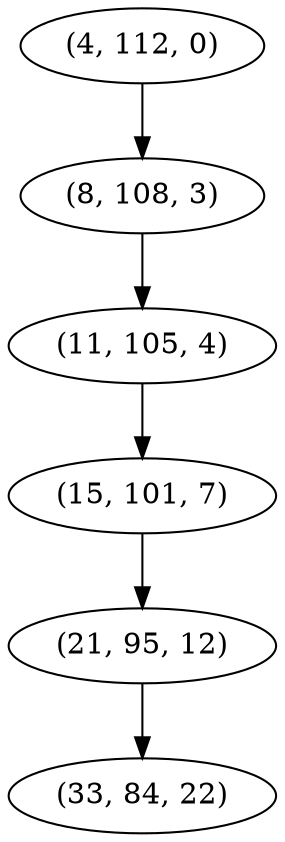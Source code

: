 digraph tree {
    "(4, 112, 0)";
    "(8, 108, 3)";
    "(11, 105, 4)";
    "(15, 101, 7)";
    "(21, 95, 12)";
    "(33, 84, 22)";
    "(4, 112, 0)" -> "(8, 108, 3)";
    "(8, 108, 3)" -> "(11, 105, 4)";
    "(11, 105, 4)" -> "(15, 101, 7)";
    "(15, 101, 7)" -> "(21, 95, 12)";
    "(21, 95, 12)" -> "(33, 84, 22)";
}
